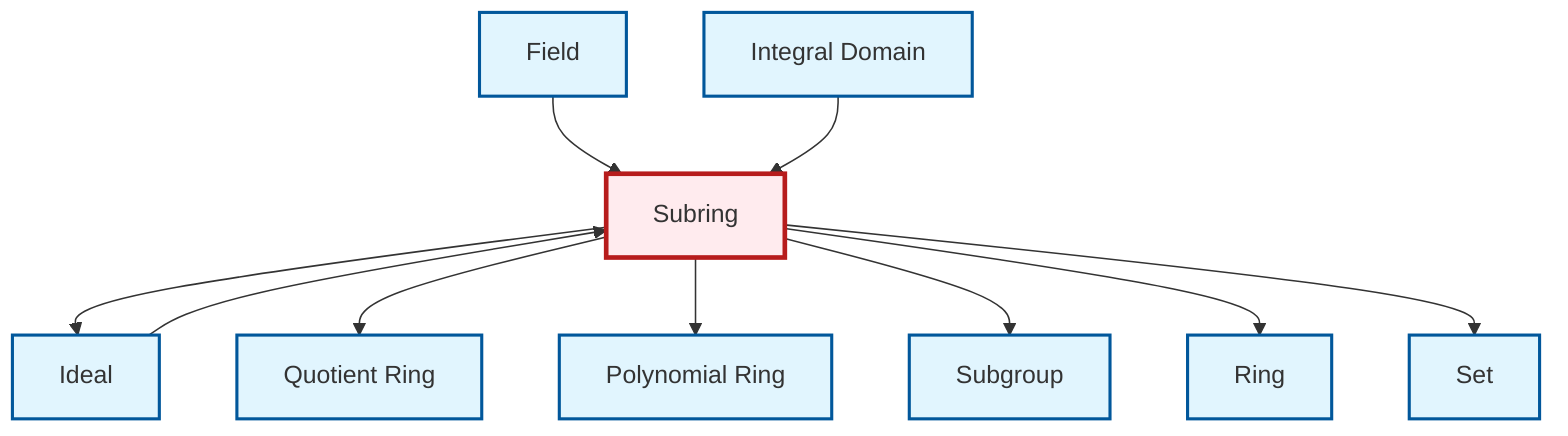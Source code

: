 graph TD
    classDef definition fill:#e1f5fe,stroke:#01579b,stroke-width:2px
    classDef theorem fill:#f3e5f5,stroke:#4a148c,stroke-width:2px
    classDef axiom fill:#fff3e0,stroke:#e65100,stroke-width:2px
    classDef example fill:#e8f5e9,stroke:#1b5e20,stroke-width:2px
    classDef current fill:#ffebee,stroke:#b71c1c,stroke-width:3px
    def-ring["Ring"]:::definition
    def-quotient-ring["Quotient Ring"]:::definition
    def-set["Set"]:::definition
    def-polynomial-ring["Polynomial Ring"]:::definition
    def-integral-domain["Integral Domain"]:::definition
    def-subgroup["Subgroup"]:::definition
    def-field["Field"]:::definition
    def-ideal["Ideal"]:::definition
    def-subring["Subring"]:::definition
    def-subring --> def-ideal
    def-field --> def-subring
    def-ideal --> def-subring
    def-subring --> def-quotient-ring
    def-subring --> def-polynomial-ring
    def-subring --> def-subgroup
    def-subring --> def-ring
    def-integral-domain --> def-subring
    def-subring --> def-set
    class def-subring current